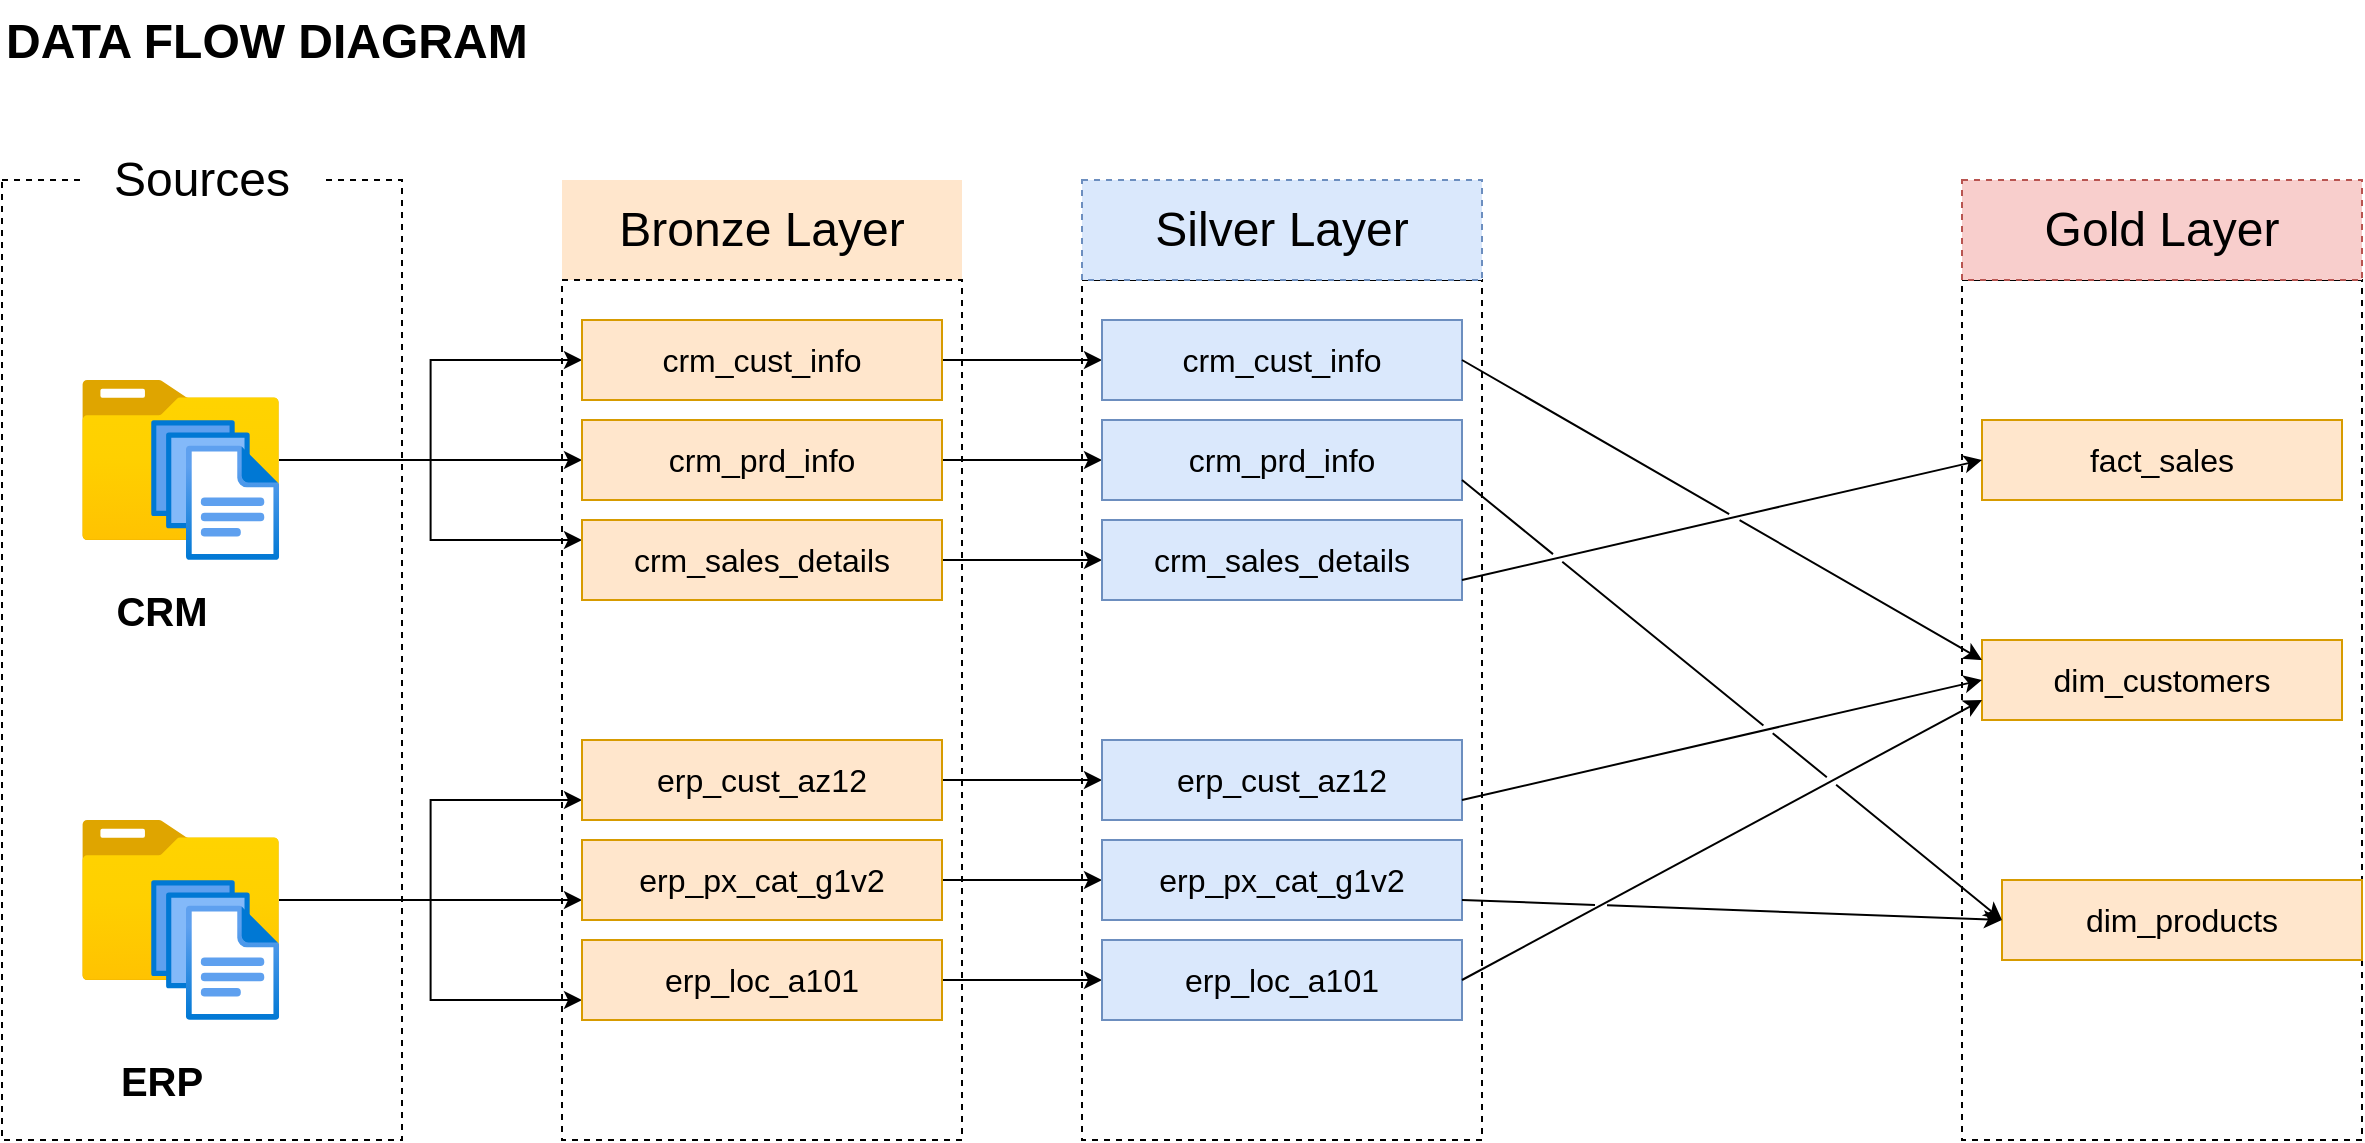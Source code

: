 <mxfile version="28.0.6">
  <diagram name="Page-1" id="DU6MYUenWTnv1ooGztLw">
    <mxGraphModel dx="1489" dy="894" grid="1" gridSize="10" guides="1" tooltips="1" connect="1" arrows="1" fold="1" page="0" pageScale="1" pageWidth="1169" pageHeight="827" math="0" shadow="0">
      <root>
        <mxCell id="0" />
        <mxCell id="1" parent="0" />
        <mxCell id="-a9hoMa4mL-qHLMkFwVA-1" value="&lt;h1 style=&quot;margin-top: 0px;&quot;&gt;&lt;font style=&quot;&quot;&gt;DATA FLOW DIAGRAM&lt;/font&gt;&lt;/h1&gt;" style="text;html=1;whiteSpace=wrap;overflow=hidden;rounded=0;" parent="1" vertex="1">
          <mxGeometry x="40" y="30" width="320" height="50" as="geometry" />
        </mxCell>
        <mxCell id="-a9hoMa4mL-qHLMkFwVA-2" value="" style="rounded=0;whiteSpace=wrap;html=1;fillColor=none;dashed=1;" parent="1" vertex="1">
          <mxGeometry x="40" y="120" width="200" height="480" as="geometry" />
        </mxCell>
        <mxCell id="-a9hoMa4mL-qHLMkFwVA-4" value="&lt;font style=&quot;font-size: 24px;&quot;&gt;Sources&lt;/font&gt;" style="text;html=1;align=center;verticalAlign=middle;whiteSpace=wrap;rounded=0;fillColor=default;" parent="1" vertex="1">
          <mxGeometry x="80" y="100" width="120" height="40" as="geometry" />
        </mxCell>
        <mxCell id="-a9hoMa4mL-qHLMkFwVA-5" value="&lt;span style=&quot;font-size: 24px;&quot;&gt;Bronze Layer&lt;/span&gt;" style="text;html=1;align=center;verticalAlign=middle;whiteSpace=wrap;rounded=0;fillColor=#ffe6cc;strokeColor=none;dashed=1;" parent="1" vertex="1">
          <mxGeometry x="320" y="120" width="200" height="50" as="geometry" />
        </mxCell>
        <mxCell id="-a9hoMa4mL-qHLMkFwVA-17" style="edgeStyle=orthogonalEdgeStyle;rounded=0;orthogonalLoop=1;jettySize=auto;html=1;entryX=0;entryY=0.5;entryDx=0;entryDy=0;" parent="1" source="-a9hoMa4mL-qHLMkFwVA-6" target="-a9hoMa4mL-qHLMkFwVA-7" edge="1">
          <mxGeometry relative="1" as="geometry" />
        </mxCell>
        <mxCell id="-a9hoMa4mL-qHLMkFwVA-18" style="edgeStyle=orthogonalEdgeStyle;rounded=0;orthogonalLoop=1;jettySize=auto;html=1;entryX=0;entryY=0.5;entryDx=0;entryDy=0;" parent="1" source="-a9hoMa4mL-qHLMkFwVA-6" target="-a9hoMa4mL-qHLMkFwVA-8" edge="1">
          <mxGeometry relative="1" as="geometry" />
        </mxCell>
        <mxCell id="-a9hoMa4mL-qHLMkFwVA-19" style="edgeStyle=orthogonalEdgeStyle;rounded=0;orthogonalLoop=1;jettySize=auto;html=1;entryX=0;entryY=0.25;entryDx=0;entryDy=0;" parent="1" source="-a9hoMa4mL-qHLMkFwVA-6" target="-a9hoMa4mL-qHLMkFwVA-9" edge="1">
          <mxGeometry relative="1" as="geometry" />
        </mxCell>
        <mxCell id="-a9hoMa4mL-qHLMkFwVA-6" value="" style="image;aspect=fixed;html=1;points=[];align=center;fontSize=12;image=img/lib/azure2/general/Folder_Blank.svg;" parent="1" vertex="1">
          <mxGeometry x="80" y="220" width="98.57" height="80" as="geometry" />
        </mxCell>
        <mxCell id="hccr-1u9GcHIdRRUgjbz-10" style="edgeStyle=orthogonalEdgeStyle;rounded=0;orthogonalLoop=1;jettySize=auto;html=1;entryX=0;entryY=0.5;entryDx=0;entryDy=0;" edge="1" parent="1" source="-a9hoMa4mL-qHLMkFwVA-7" target="hccr-1u9GcHIdRRUgjbz-4">
          <mxGeometry relative="1" as="geometry" />
        </mxCell>
        <mxCell id="-a9hoMa4mL-qHLMkFwVA-7" value="&lt;span style=&quot;font-size: 16px;&quot;&gt;crm_cust_info&lt;/span&gt;" style="text;html=1;align=center;verticalAlign=middle;whiteSpace=wrap;rounded=0;fillColor=#ffe6cc;strokeColor=#d79b00;" parent="1" vertex="1">
          <mxGeometry x="330" y="190" width="180" height="40" as="geometry" />
        </mxCell>
        <mxCell id="hccr-1u9GcHIdRRUgjbz-11" style="edgeStyle=orthogonalEdgeStyle;rounded=0;orthogonalLoop=1;jettySize=auto;html=1;" edge="1" parent="1" source="-a9hoMa4mL-qHLMkFwVA-8" target="hccr-1u9GcHIdRRUgjbz-5">
          <mxGeometry relative="1" as="geometry" />
        </mxCell>
        <mxCell id="-a9hoMa4mL-qHLMkFwVA-8" value="&lt;span style=&quot;font-size: 16px;&quot;&gt;crm_prd_info&lt;/span&gt;" style="text;html=1;align=center;verticalAlign=middle;whiteSpace=wrap;rounded=0;fillColor=#ffe6cc;strokeColor=#d79b00;" parent="1" vertex="1">
          <mxGeometry x="330" y="240" width="180" height="40" as="geometry" />
        </mxCell>
        <mxCell id="hccr-1u9GcHIdRRUgjbz-12" style="edgeStyle=orthogonalEdgeStyle;rounded=0;orthogonalLoop=1;jettySize=auto;html=1;exitX=1;exitY=0.5;exitDx=0;exitDy=0;" edge="1" parent="1" source="-a9hoMa4mL-qHLMkFwVA-9" target="hccr-1u9GcHIdRRUgjbz-6">
          <mxGeometry relative="1" as="geometry" />
        </mxCell>
        <mxCell id="-a9hoMa4mL-qHLMkFwVA-9" value="&lt;span style=&quot;font-size: 16px;&quot;&gt;crm_sales_details&lt;/span&gt;" style="text;html=1;align=center;verticalAlign=middle;whiteSpace=wrap;rounded=0;fillColor=#ffe6cc;strokeColor=#d79b00;" parent="1" vertex="1">
          <mxGeometry x="330" y="290" width="180" height="40" as="geometry" />
        </mxCell>
        <mxCell id="-a9hoMa4mL-qHLMkFwVA-20" style="edgeStyle=orthogonalEdgeStyle;rounded=0;orthogonalLoop=1;jettySize=auto;html=1;entryX=0;entryY=0.75;entryDx=0;entryDy=0;" parent="1" source="-a9hoMa4mL-qHLMkFwVA-10" target="-a9hoMa4mL-qHLMkFwVA-13" edge="1">
          <mxGeometry relative="1" as="geometry" />
        </mxCell>
        <mxCell id="-a9hoMa4mL-qHLMkFwVA-21" style="edgeStyle=orthogonalEdgeStyle;rounded=0;orthogonalLoop=1;jettySize=auto;html=1;entryX=0;entryY=0.75;entryDx=0;entryDy=0;" parent="1" source="-a9hoMa4mL-qHLMkFwVA-10" target="-a9hoMa4mL-qHLMkFwVA-12" edge="1">
          <mxGeometry relative="1" as="geometry" />
        </mxCell>
        <mxCell id="-a9hoMa4mL-qHLMkFwVA-22" style="edgeStyle=orthogonalEdgeStyle;rounded=0;orthogonalLoop=1;jettySize=auto;html=1;entryX=0;entryY=0.75;entryDx=0;entryDy=0;" parent="1" source="-a9hoMa4mL-qHLMkFwVA-10" target="-a9hoMa4mL-qHLMkFwVA-14" edge="1">
          <mxGeometry relative="1" as="geometry" />
        </mxCell>
        <mxCell id="-a9hoMa4mL-qHLMkFwVA-10" value="" style="image;aspect=fixed;html=1;points=[];align=center;fontSize=12;image=img/lib/azure2/general/Folder_Blank.svg;" parent="1" vertex="1">
          <mxGeometry x="80" y="440" width="98.57" height="80" as="geometry" />
        </mxCell>
        <mxCell id="hccr-1u9GcHIdRRUgjbz-14" style="edgeStyle=orthogonalEdgeStyle;rounded=0;orthogonalLoop=1;jettySize=auto;html=1;" edge="1" parent="1" source="-a9hoMa4mL-qHLMkFwVA-12" target="hccr-1u9GcHIdRRUgjbz-7">
          <mxGeometry relative="1" as="geometry" />
        </mxCell>
        <mxCell id="-a9hoMa4mL-qHLMkFwVA-12" value="&lt;span style=&quot;font-size: 16px;&quot;&gt;erp_px_cat_g1v2&lt;/span&gt;" style="text;html=1;align=center;verticalAlign=middle;whiteSpace=wrap;rounded=0;fillColor=#ffe6cc;strokeColor=#d79b00;" parent="1" vertex="1">
          <mxGeometry x="330" y="450" width="180" height="40" as="geometry" />
        </mxCell>
        <mxCell id="hccr-1u9GcHIdRRUgjbz-13" style="edgeStyle=orthogonalEdgeStyle;rounded=0;orthogonalLoop=1;jettySize=auto;html=1;exitX=1;exitY=0.5;exitDx=0;exitDy=0;" edge="1" parent="1" source="-a9hoMa4mL-qHLMkFwVA-13" target="hccr-1u9GcHIdRRUgjbz-8">
          <mxGeometry relative="1" as="geometry" />
        </mxCell>
        <mxCell id="-a9hoMa4mL-qHLMkFwVA-13" value="&lt;span style=&quot;font-size: 16px;&quot;&gt;erp_cust_az12&lt;/span&gt;" style="text;html=1;align=center;verticalAlign=middle;whiteSpace=wrap;rounded=0;fillColor=#ffe6cc;strokeColor=#d79b00;" parent="1" vertex="1">
          <mxGeometry x="330" y="400" width="180" height="40" as="geometry" />
        </mxCell>
        <mxCell id="hccr-1u9GcHIdRRUgjbz-15" style="edgeStyle=orthogonalEdgeStyle;rounded=0;orthogonalLoop=1;jettySize=auto;html=1;" edge="1" parent="1" source="-a9hoMa4mL-qHLMkFwVA-14" target="hccr-1u9GcHIdRRUgjbz-9">
          <mxGeometry relative="1" as="geometry" />
        </mxCell>
        <mxCell id="-a9hoMa4mL-qHLMkFwVA-14" value="&lt;span style=&quot;font-size: 16px;&quot;&gt;erp_loc_a101&lt;/span&gt;" style="text;html=1;align=center;verticalAlign=middle;whiteSpace=wrap;rounded=0;fillColor=#ffe6cc;strokeColor=#d79b00;" parent="1" vertex="1">
          <mxGeometry x="330" y="500" width="180" height="40" as="geometry" />
        </mxCell>
        <mxCell id="-a9hoMa4mL-qHLMkFwVA-23" value="" style="image;aspect=fixed;html=1;points=[];align=center;fontSize=12;image=img/lib/azure2/general/Files.svg;" parent="1" vertex="1">
          <mxGeometry x="114.57" y="240" width="64" height="70" as="geometry" />
        </mxCell>
        <mxCell id="-a9hoMa4mL-qHLMkFwVA-24" value="" style="image;aspect=fixed;html=1;points=[];align=center;fontSize=12;image=img/lib/azure2/general/Files.svg;" parent="1" vertex="1">
          <mxGeometry x="114.57" y="470" width="64" height="70" as="geometry" />
        </mxCell>
        <mxCell id="-a9hoMa4mL-qHLMkFwVA-25" value="&lt;b&gt;&lt;font style=&quot;font-size: 20px;&quot;&gt;CRM&lt;/font&gt;&lt;/b&gt;" style="text;html=1;align=center;verticalAlign=middle;whiteSpace=wrap;rounded=0;" parent="1" vertex="1">
          <mxGeometry x="90.0" y="320" width="60" height="30" as="geometry" />
        </mxCell>
        <mxCell id="-a9hoMa4mL-qHLMkFwVA-27" value="&lt;span style=&quot;font-size: 20px;&quot;&gt;&lt;b&gt;ERP&lt;/b&gt;&lt;/span&gt;" style="text;html=1;align=center;verticalAlign=middle;whiteSpace=wrap;rounded=0;" parent="1" vertex="1">
          <mxGeometry x="90" y="555" width="60" height="30" as="geometry" />
        </mxCell>
        <mxCell id="-a9hoMa4mL-qHLMkFwVA-30" value="" style="rounded=0;whiteSpace=wrap;html=1;fillColor=none;strokeColor=light-dark(#000000,#543300);dashed=1;fillStyle=hatch;" parent="1" vertex="1">
          <mxGeometry x="320" y="170" width="200" height="430" as="geometry" />
        </mxCell>
        <mxCell id="hccr-1u9GcHIdRRUgjbz-2" value="" style="rounded=0;whiteSpace=wrap;html=1;fillColor=none;strokeColor=light-dark(#000000,#543300);dashed=1;fillStyle=hatch;" vertex="1" parent="1">
          <mxGeometry x="580" y="170" width="200" height="430" as="geometry" />
        </mxCell>
        <mxCell id="hccr-1u9GcHIdRRUgjbz-3" value="&lt;span style=&quot;font-size: 24px;&quot;&gt;Silver Layer&lt;/span&gt;" style="text;html=1;align=center;verticalAlign=middle;whiteSpace=wrap;rounded=0;fillColor=#dae8fc;strokeColor=#6c8ebf;dashed=1;" vertex="1" parent="1">
          <mxGeometry x="580" y="120" width="200" height="50" as="geometry" />
        </mxCell>
        <mxCell id="hccr-1u9GcHIdRRUgjbz-4" value="&lt;span style=&quot;font-size: 16px;&quot;&gt;crm_cust_info&lt;/span&gt;" style="text;html=1;align=center;verticalAlign=middle;whiteSpace=wrap;rounded=0;fillColor=#dae8fc;strokeColor=#6c8ebf;" vertex="1" parent="1">
          <mxGeometry x="590" y="190" width="180" height="40" as="geometry" />
        </mxCell>
        <mxCell id="hccr-1u9GcHIdRRUgjbz-5" value="&lt;span style=&quot;font-size: 16px;&quot;&gt;crm_prd_info&lt;/span&gt;" style="text;html=1;align=center;verticalAlign=middle;whiteSpace=wrap;rounded=0;fillColor=#dae8fc;strokeColor=#6c8ebf;" vertex="1" parent="1">
          <mxGeometry x="590" y="240" width="180" height="40" as="geometry" />
        </mxCell>
        <mxCell id="hccr-1u9GcHIdRRUgjbz-6" value="&lt;span style=&quot;font-size: 16px;&quot;&gt;crm_sales_details&lt;/span&gt;" style="text;html=1;align=center;verticalAlign=middle;whiteSpace=wrap;rounded=0;fillColor=#dae8fc;strokeColor=#6c8ebf;" vertex="1" parent="1">
          <mxGeometry x="590" y="290" width="180" height="40" as="geometry" />
        </mxCell>
        <mxCell id="hccr-1u9GcHIdRRUgjbz-7" value="&lt;span style=&quot;font-size: 16px;&quot;&gt;erp_px_cat_g1v2&lt;/span&gt;" style="text;html=1;align=center;verticalAlign=middle;whiteSpace=wrap;rounded=0;fillColor=#dae8fc;strokeColor=#6c8ebf;" vertex="1" parent="1">
          <mxGeometry x="590" y="450" width="180" height="40" as="geometry" />
        </mxCell>
        <mxCell id="hccr-1u9GcHIdRRUgjbz-8" value="&lt;span style=&quot;font-size: 16px;&quot;&gt;erp_cust_az12&lt;/span&gt;" style="text;html=1;align=center;verticalAlign=middle;whiteSpace=wrap;rounded=0;fillColor=#dae8fc;strokeColor=#6c8ebf;" vertex="1" parent="1">
          <mxGeometry x="590" y="400" width="180" height="40" as="geometry" />
        </mxCell>
        <mxCell id="hccr-1u9GcHIdRRUgjbz-9" value="&lt;span style=&quot;font-size: 16px;&quot;&gt;erp_loc_a101&lt;/span&gt;" style="text;html=1;align=center;verticalAlign=middle;whiteSpace=wrap;rounded=0;fillColor=#dae8fc;strokeColor=#6c8ebf;" vertex="1" parent="1">
          <mxGeometry x="590" y="500" width="180" height="40" as="geometry" />
        </mxCell>
        <mxCell id="hccr-1u9GcHIdRRUgjbz-17" value="" style="rounded=0;whiteSpace=wrap;html=1;fillColor=none;strokeColor=light-dark(#000000,#543300);dashed=1;fillStyle=hatch;" vertex="1" parent="1">
          <mxGeometry x="1020" y="170" width="200" height="430" as="geometry" />
        </mxCell>
        <mxCell id="hccr-1u9GcHIdRRUgjbz-18" value="&lt;span style=&quot;font-size: 24px;&quot;&gt;Gold Layer&lt;/span&gt;" style="text;html=1;align=center;verticalAlign=middle;whiteSpace=wrap;rounded=0;fillColor=#f8cecc;strokeColor=#b85450;dashed=1;" vertex="1" parent="1">
          <mxGeometry x="1020" y="120" width="200" height="50" as="geometry" />
        </mxCell>
        <mxCell id="hccr-1u9GcHIdRRUgjbz-19" value="&lt;span style=&quot;font-size: 16px;&quot;&gt;fact_sales&lt;/span&gt;" style="text;html=1;align=center;verticalAlign=middle;whiteSpace=wrap;rounded=0;fillColor=#ffe6cc;strokeColor=#d79b00;" vertex="1" parent="1">
          <mxGeometry x="1030" y="240" width="180" height="40" as="geometry" />
        </mxCell>
        <mxCell id="hccr-1u9GcHIdRRUgjbz-20" value="&lt;span style=&quot;font-size: 16px;&quot;&gt;dim_customers&lt;/span&gt;" style="text;html=1;align=center;verticalAlign=middle;whiteSpace=wrap;rounded=0;fillColor=#ffe6cc;strokeColor=#d79b00;" vertex="1" parent="1">
          <mxGeometry x="1030" y="350" width="180" height="40" as="geometry" />
        </mxCell>
        <mxCell id="hccr-1u9GcHIdRRUgjbz-21" value="&lt;span style=&quot;font-size: 16px;&quot;&gt;dim_products&lt;/span&gt;" style="text;html=1;align=center;verticalAlign=middle;whiteSpace=wrap;rounded=0;fillColor=#ffe6cc;strokeColor=#d79b00;" vertex="1" parent="1">
          <mxGeometry x="1040" y="470" width="180" height="40" as="geometry" />
        </mxCell>
        <mxCell id="hccr-1u9GcHIdRRUgjbz-35" value="" style="endArrow=classic;html=1;rounded=0;entryX=0;entryY=0.5;entryDx=0;entryDy=0;jumpStyle=gap;" edge="1" parent="1" target="hccr-1u9GcHIdRRUgjbz-19">
          <mxGeometry width="50" height="50" relative="1" as="geometry">
            <mxPoint x="770" y="320" as="sourcePoint" />
            <mxPoint x="820" y="270" as="targetPoint" />
          </mxGeometry>
        </mxCell>
        <mxCell id="hccr-1u9GcHIdRRUgjbz-36" value="" style="endArrow=classic;html=1;rounded=0;entryX=0;entryY=0.75;entryDx=0;entryDy=0;exitX=1;exitY=0.5;exitDx=0;exitDy=0;jumpStyle=gap;" edge="1" parent="1" source="hccr-1u9GcHIdRRUgjbz-9" target="hccr-1u9GcHIdRRUgjbz-20">
          <mxGeometry width="50" height="50" relative="1" as="geometry">
            <mxPoint x="860" y="560" as="sourcePoint" />
            <mxPoint x="1120" y="500" as="targetPoint" />
          </mxGeometry>
        </mxCell>
        <mxCell id="hccr-1u9GcHIdRRUgjbz-37" value="" style="endArrow=classic;html=1;rounded=0;entryX=0;entryY=0.5;entryDx=0;entryDy=0;jumpStyle=gap;" edge="1" parent="1">
          <mxGeometry width="50" height="50" relative="1" as="geometry">
            <mxPoint x="770" y="430" as="sourcePoint" />
            <mxPoint x="1030" y="370" as="targetPoint" />
          </mxGeometry>
        </mxCell>
        <mxCell id="hccr-1u9GcHIdRRUgjbz-38" value="" style="endArrow=classic;html=1;rounded=0;entryX=0;entryY=0.5;entryDx=0;entryDy=0;jumpStyle=gap;" edge="1" parent="1" target="hccr-1u9GcHIdRRUgjbz-21">
          <mxGeometry width="50" height="50" relative="1" as="geometry">
            <mxPoint x="770" y="480" as="sourcePoint" />
            <mxPoint x="1030" y="420" as="targetPoint" />
          </mxGeometry>
        </mxCell>
        <mxCell id="hccr-1u9GcHIdRRUgjbz-39" value="" style="endArrow=classic;html=1;rounded=0;entryX=0;entryY=0.5;entryDx=0;entryDy=0;jumpStyle=gap;" edge="1" parent="1" target="hccr-1u9GcHIdRRUgjbz-21">
          <mxGeometry width="50" height="50" relative="1" as="geometry">
            <mxPoint x="770" y="270" as="sourcePoint" />
            <mxPoint x="1040" y="280" as="targetPoint" />
          </mxGeometry>
        </mxCell>
        <mxCell id="hccr-1u9GcHIdRRUgjbz-40" value="" style="endArrow=classic;html=1;rounded=0;entryX=0;entryY=0.25;entryDx=0;entryDy=0;jumpStyle=gap;" edge="1" parent="1" target="hccr-1u9GcHIdRRUgjbz-20">
          <mxGeometry width="50" height="50" relative="1" as="geometry">
            <mxPoint x="770" y="210" as="sourcePoint" />
            <mxPoint x="1040" y="430" as="targetPoint" />
          </mxGeometry>
        </mxCell>
      </root>
    </mxGraphModel>
  </diagram>
</mxfile>
